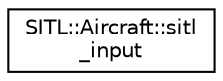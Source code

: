 digraph "Graphical Class Hierarchy"
{
 // INTERACTIVE_SVG=YES
  edge [fontname="Helvetica",fontsize="10",labelfontname="Helvetica",labelfontsize="10"];
  node [fontname="Helvetica",fontsize="10",shape=record];
  rankdir="LR";
  Node1 [label="SITL::Aircraft::sitl\l_input",height=0.2,width=0.4,color="black", fillcolor="white", style="filled",URL="$structSITL_1_1Aircraft_1_1sitl__input.html"];
}
